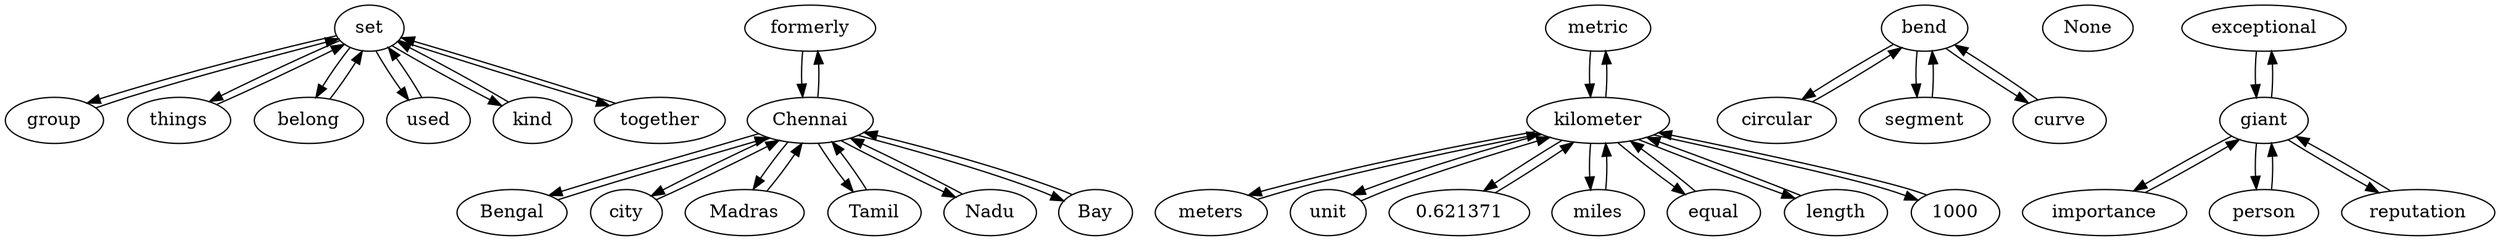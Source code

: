 strict digraph G {
set;
formerly;
metric;
Bengal;
meters;
bend;
unit;
city;
"0.621371";
Chennai;
group;
Madras;
things;
belong;
kilometer;
Tamil;
Nadu;
circular;
None;
used;
exceptional;
importance;
giant;
Bay;
segment;
kind;
miles;
curve;
equal;
together;
person;
length;
reputation;
1000;
set -> kind;
set -> used;
set -> group;
set -> things;
set -> belong;
set -> together;
formerly -> Chennai;
metric -> kilometer;
Bengal -> Chennai;
meters -> kilometer;
bend -> curve;
bend -> segment;
bend -> circular;
unit -> kilometer;
city -> Chennai;
"0.621371" -> kilometer;
Chennai -> city;
Chennai -> Madras;
Chennai -> formerly;
Chennai -> Bengal;
Chennai -> Bay;
Chennai -> Tamil;
Chennai -> Nadu;
group -> set;
Madras -> Chennai;
things -> set;
belong -> set;
kilometer -> "0.621371";
kilometer -> metric;
kilometer -> equal;
kilometer -> length;
kilometer -> miles;
kilometer -> meters;
kilometer -> unit;
kilometer -> 1000;
Tamil -> Chennai;
Nadu -> Chennai;
circular -> bend;
used -> set;
exceptional -> giant;
importance -> giant;
giant -> importance;
giant -> person;
giant -> reputation;
giant -> exceptional;
Bay -> Chennai;
segment -> bend;
kind -> set;
miles -> kilometer;
curve -> bend;
equal -> kilometer;
together -> set;
person -> giant;
length -> kilometer;
reputation -> giant;
1000 -> kilometer;
}
